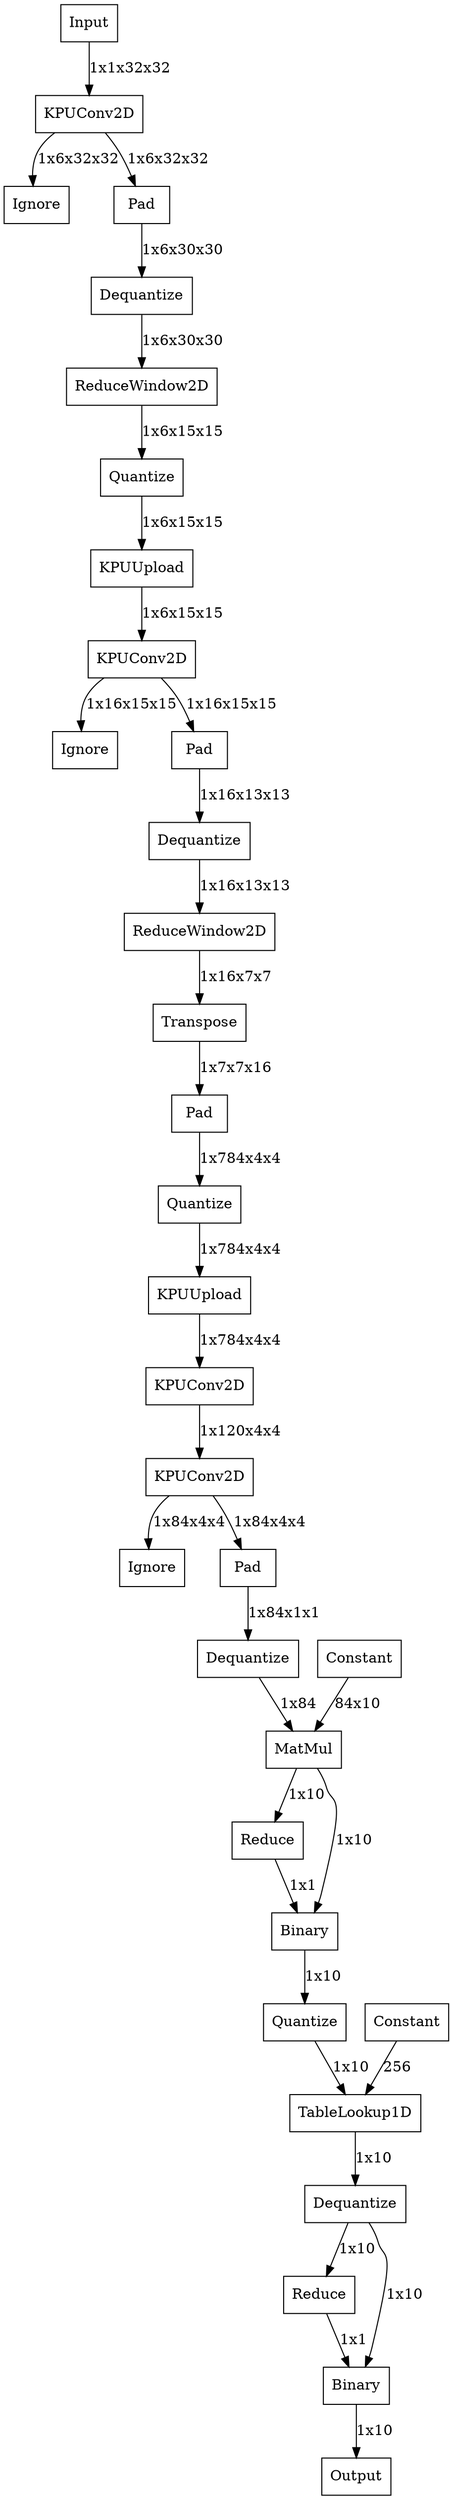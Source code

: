 digraph "graph" {
node [shape="record"]
"Input_0" [label="{Input}"]
"KPUConv2D_0" [label="{KPUConv2D}"]
"Ignore_0" [label="{Ignore}"]
"Pad_0" [label="{Pad}"]
"Dequantize_0" [label="{Dequantize}"]
"ReduceWindow2D_0" [label="{ReduceWindow2D}"]
"Quantize_0" [label="{Quantize}"]
"KPUUpload_0" [label="{KPUUpload}"]
"KPUConv2D_1" [label="{KPUConv2D}"]
"Ignore_1" [label="{Ignore}"]
"Pad_1" [label="{Pad}"]
"Dequantize_1" [label="{Dequantize}"]
"ReduceWindow2D_1" [label="{ReduceWindow2D}"]
"Transpose_0" [label="{Transpose}"]
"Pad_2" [label="{Pad}"]
"Quantize_1" [label="{Quantize}"]
"KPUUpload_1" [label="{KPUUpload}"]
"KPUConv2D_2" [label="{KPUConv2D}"]
"KPUConv2D_3" [label="{KPUConv2D}"]
"Ignore_2" [label="{Ignore}"]
"Pad_3" [label="{Pad}"]
"Dequantize_2" [label="{Dequantize}"]
"Constant_0" [label="{Constant}"]
"MatMul_0" [label="{MatMul}"]
"Reduce_0" [label="{Reduce}"]
"Binary_0" [label="{Binary}"]
"Quantize_2" [label="{Quantize}"]
"Constant_1" [label="{Constant}"]
"TableLookup1D_0" [label="{TableLookup1D}"]
"Dequantize_3" [label="{Dequantize}"]
"Reduce_1" [label="{Reduce}"]
"Binary_1" [label="{Binary}"]
"dense_2/Softmax" [label="{Output}"]
"Input_0"->"KPUConv2D_0" [label="1x1x32x32"]
"KPUConv2D_0"->"Ignore_0" [label="1x6x32x32"]
"KPUConv2D_0"->"Pad_0" [label="1x6x32x32"]
"Pad_0"->"Dequantize_0" [label="1x6x30x30"]
"Dequantize_0"->"ReduceWindow2D_0" [label="1x6x30x30"]
"ReduceWindow2D_0"->"Quantize_0" [label="1x6x15x15"]
"Quantize_0"->"KPUUpload_0" [label="1x6x15x15"]
"KPUUpload_0"->"KPUConv2D_1" [label="1x6x15x15"]
"KPUConv2D_1"->"Ignore_1" [label="1x16x15x15"]
"KPUConv2D_1"->"Pad_1" [label="1x16x15x15"]
"Pad_1"->"Dequantize_1" [label="1x16x13x13"]
"Dequantize_1"->"ReduceWindow2D_1" [label="1x16x13x13"]
"ReduceWindow2D_1"->"Transpose_0" [label="1x16x7x7"]
"Transpose_0"->"Pad_2" [label="1x7x7x16"]
"Pad_2"->"Quantize_1" [label="1x784x4x4"]
"Quantize_1"->"KPUUpload_1" [label="1x784x4x4"]
"KPUUpload_1"->"KPUConv2D_2" [label="1x784x4x4"]
"KPUConv2D_2"->"KPUConv2D_3" [label="1x120x4x4"]
"KPUConv2D_3"->"Ignore_2" [label="1x84x4x4"]
"KPUConv2D_3"->"Pad_3" [label="1x84x4x4"]
"Pad_3"->"Dequantize_2" [label="1x84x1x1"]
"Dequantize_2"->"MatMul_0" [label="1x84"]
"Constant_0"->"MatMul_0" [label="84x10"]
"MatMul_0"->"Reduce_0" [label="1x10"]
"MatMul_0"->"Binary_0" [label="1x10"]
"Reduce_0"->"Binary_0" [label="1x1"]
"Binary_0"->"Quantize_2" [label="1x10"]
"Quantize_2"->"TableLookup1D_0" [label="1x10"]
"Constant_1"->"TableLookup1D_0" [label="256"]
"TableLookup1D_0"->"Dequantize_3" [label="1x10"]
"Dequantize_3"->"Binary_1" [label="1x10"]
"Dequantize_3"->"Reduce_1" [label="1x10"]
"Reduce_1"->"Binary_1" [label="1x1"]
"Binary_1"->"dense_2/Softmax" [label="1x10"]
}
